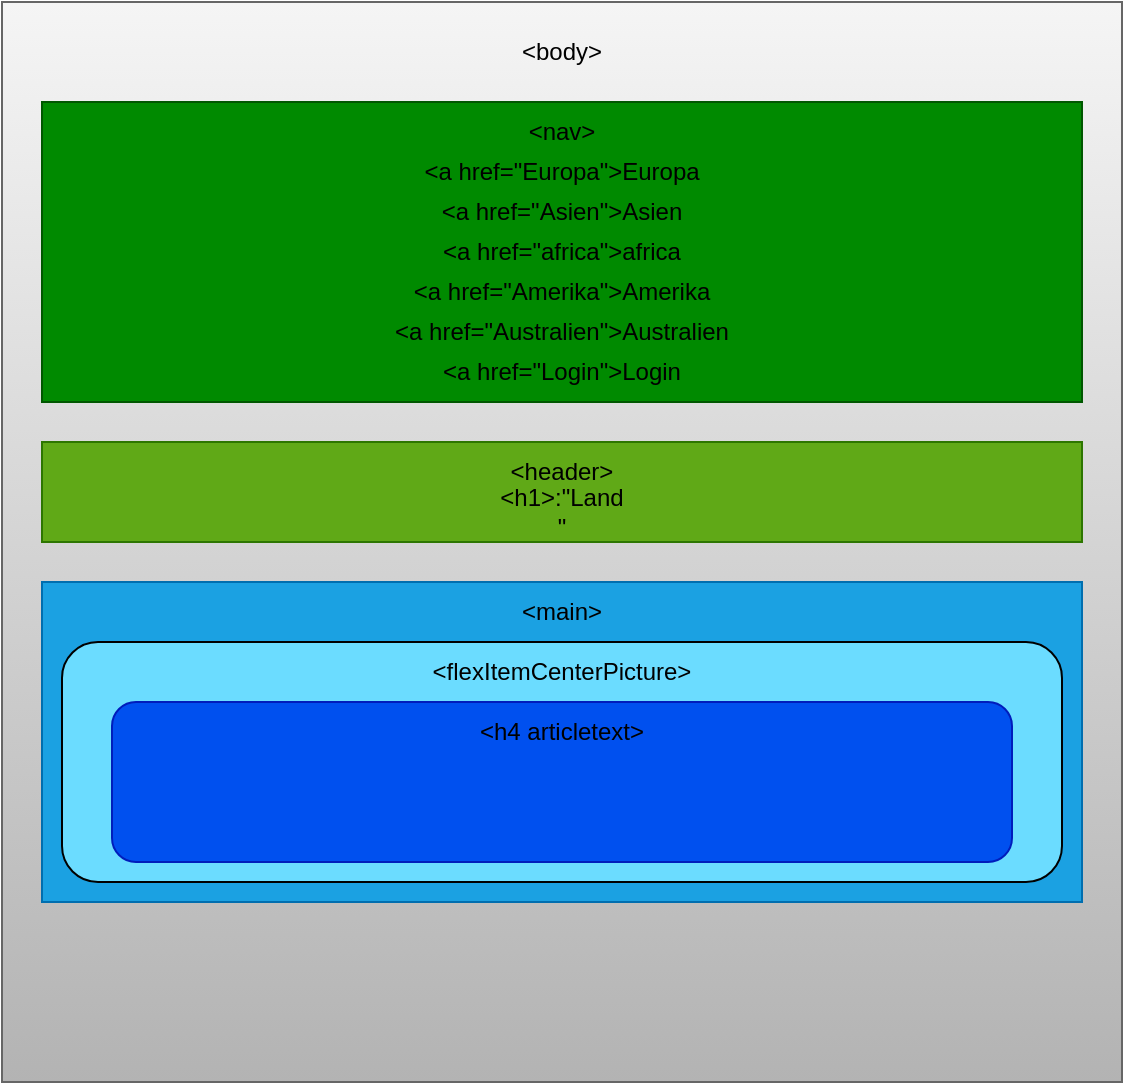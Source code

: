 <mxfile>
    <diagram id="Maf0ugVx__jtTe7lETxA" name="Seite-1">
        <mxGraphModel dx="784" dy="844" grid="1" gridSize="10" guides="1" tooltips="1" connect="1" arrows="1" fold="1" page="1" pageScale="1" pageWidth="827" pageHeight="1169" math="0" shadow="0">
            <root>
                <mxCell id="0"/>
                <mxCell id="1" parent="0"/>
                <mxCell id="2" value="" style="rounded=0;whiteSpace=wrap;html=1;fillColor=#f5f5f5;gradientColor=#b3b3b3;strokeColor=#666666;" vertex="1" parent="1">
                    <mxGeometry x="40" y="80" width="560" height="450" as="geometry"/>
                </mxCell>
                <mxCell id="3" value="" style="rounded=0;whiteSpace=wrap;html=1;fillColor=#f5f5f5;gradientColor=#b3b3b3;strokeColor=#666666;" vertex="1" parent="1">
                    <mxGeometry x="40" y="80" width="560" height="530" as="geometry"/>
                </mxCell>
                <mxCell id="5" value="" style="rounded=0;whiteSpace=wrap;html=1;fillColor=#008a00;fontColor=#ffffff;strokeColor=#005700;" vertex="1" parent="1">
                    <mxGeometry x="60" y="130" width="520" height="150" as="geometry"/>
                </mxCell>
                <mxCell id="6" value="" style="rounded=0;whiteSpace=wrap;html=1;fillColor=#f5f5f5;gradientColor=#b3b3b3;strokeColor=#666666;" vertex="1" parent="1">
                    <mxGeometry x="40" y="80" width="560" height="540" as="geometry"/>
                </mxCell>
                <mxCell id="7" value="&amp;lt;body&amp;gt;" style="text;html=1;align=center;verticalAlign=middle;whiteSpace=wrap;rounded=0;fontColor=#000;" vertex="1" parent="1">
                    <mxGeometry x="290" y="90" width="60" height="30" as="geometry"/>
                </mxCell>
                <mxCell id="8" value="" style="rounded=0;whiteSpace=wrap;html=1;fillColor=#008a00;fontColor=#ffffff;strokeColor=#005700;" vertex="1" parent="1">
                    <mxGeometry x="60" y="130" width="520" height="150" as="geometry"/>
                </mxCell>
                <mxCell id="9" value="&amp;lt;nav&amp;gt;" style="text;html=1;strokeColor=none;fillColor=none;align=center;verticalAlign=middle;whiteSpace=wrap;rounded=0;fontColor=#000000;" vertex="1" parent="1">
                    <mxGeometry x="290" y="130" width="60" height="30" as="geometry"/>
                </mxCell>
                <mxCell id="10" value="&amp;lt;a href=&quot;Europa&quot;&amp;gt;Europa" style="text;html=1;strokeColor=none;fillColor=none;align=center;verticalAlign=middle;whiteSpace=wrap;rounded=0;fontColor=#000000;" vertex="1" parent="1">
                    <mxGeometry x="205" y="150" width="230" height="30" as="geometry"/>
                </mxCell>
                <mxCell id="11" value="&amp;lt;a href=&quot;Asien&quot;&amp;gt;Asien" style="text;html=1;strokeColor=none;fillColor=none;align=center;verticalAlign=middle;whiteSpace=wrap;rounded=0;fontColor=#000000;" vertex="1" parent="1">
                    <mxGeometry x="205" y="170" width="230" height="30" as="geometry"/>
                </mxCell>
                <mxCell id="12" value="&amp;lt;a href=&quot;africa&quot;&amp;gt;africa" style="text;html=1;strokeColor=none;fillColor=none;align=center;verticalAlign=middle;whiteSpace=wrap;rounded=0;fontColor=#000000;" vertex="1" parent="1">
                    <mxGeometry x="205" y="190" width="230" height="30" as="geometry"/>
                </mxCell>
                <mxCell id="13" value="&amp;lt;a href=&quot;Amerika&quot;&amp;gt;Amerika" style="text;html=1;strokeColor=none;fillColor=none;align=center;verticalAlign=middle;whiteSpace=wrap;rounded=0;fontColor=#000000;" vertex="1" parent="1">
                    <mxGeometry x="205" y="210" width="230" height="30" as="geometry"/>
                </mxCell>
                <mxCell id="14" value="&amp;lt;a href=&quot;Australien&quot;&amp;gt;Australien" style="text;html=1;strokeColor=none;fillColor=none;align=center;verticalAlign=middle;whiteSpace=wrap;rounded=0;fontColor=#000000;" vertex="1" parent="1">
                    <mxGeometry x="205" y="230" width="230" height="30" as="geometry"/>
                </mxCell>
                <mxCell id="15" value="&amp;lt;a href=&quot;Login&quot;&amp;gt;Login" style="text;html=1;strokeColor=none;fillColor=none;align=center;verticalAlign=middle;whiteSpace=wrap;rounded=0;fontColor=#000000;" vertex="1" parent="1">
                    <mxGeometry x="205" y="250" width="230" height="30" as="geometry"/>
                </mxCell>
                <mxCell id="16" value="" style="rounded=0;whiteSpace=wrap;html=1;fillColor=#60a917;fontColor=#ffffff;strokeColor=#2D7600;" vertex="1" parent="1">
                    <mxGeometry x="60" y="300" width="520" height="50" as="geometry"/>
                </mxCell>
                <mxCell id="17" value="&amp;lt;h1&amp;gt;:&quot;Land&lt;span style=&quot;color: rgba(0, 0, 0, 0); font-family: monospace; font-size: 0px; text-align: start;&quot;&gt;%3CmxGraphModel%3E%3Croot%3E%3CmxCell%20id%3D%220%22%2F%3E%3CmxCell%20id%3D%221%22%20parent%3D%220%22%2F%3E%3CmxCell%20id%3D%222%22%20value%3D%22%22%20style%3D%22rounded%3D0%3BwhiteSpace%3Dwrap%3Bhtml%3D1%3BfontColor%3D%23ffffff%3BfillColor%3D%231ba1e2%3BstrokeColor%3D%23006EAF%3B%22%20vertex%3D%221%22%20parent%3D%221%22%3E%3CmxGeometry%20x%3D%2260%22%20y%3D%22370%22%20width%3D%22520%22%20height%3D%22890%22%20as%3D%22geometry%22%2F%3E%3C%2FmxCell%3E%3CmxCell%20id%3D%223%22%20value%3D%22%26amp%3Blt%3Bmain%26amp%3Bgt%3B%22%20style%3D%22text%3Bhtml%3D1%3BstrokeColor%3Dnone%3BfillColor%3Dnone%3Balign%3Dcenter%3BverticalAlign%3Dmiddle%3BwhiteSpace%3Dwrap%3Brounded%3D0%3BfontColor%3D%23000000%3B%22%20vertex%3D%221%22%20parent%3D%221%22%3E%3CmxGeometry%20x%3D%22290%22%20y%3D%22370%22%20width%3D%2260%22%20height%3D%2230%22%20as%3D%22geometry%22%2F%3E%3C%2FmxCell%3E%3C%2Froot%3E%3C%2FmxGraphModel%3E&lt;/span&gt;&lt;br&gt;&quot;" style="text;html=1;strokeColor=none;fillColor=none;align=center;verticalAlign=middle;whiteSpace=wrap;rounded=0;fontColor=#000000;" vertex="1" parent="1">
                    <mxGeometry x="205" y="320" width="230" height="30" as="geometry"/>
                </mxCell>
                <mxCell id="18" value="&amp;lt;header&amp;gt;" style="text;html=1;strokeColor=none;fillColor=none;align=center;verticalAlign=middle;whiteSpace=wrap;rounded=0;fontColor=#000000;" vertex="1" parent="1">
                    <mxGeometry x="290" y="300" width="60" height="30" as="geometry"/>
                </mxCell>
                <mxCell id="19" value="" style="rounded=0;whiteSpace=wrap;html=1;fontColor=#ffffff;fillColor=#1ba1e2;strokeColor=#006EAF;" vertex="1" parent="1">
                    <mxGeometry x="60" y="370" width="520" height="160" as="geometry"/>
                </mxCell>
                <mxCell id="20" value="&amp;lt;main&amp;gt;" style="text;html=1;strokeColor=none;fillColor=none;align=center;verticalAlign=middle;whiteSpace=wrap;rounded=0;fontColor=#000000;" vertex="1" parent="1">
                    <mxGeometry x="290" y="370" width="60" height="30" as="geometry"/>
                </mxCell>
                <mxCell id="21" value="" style="rounded=1;whiteSpace=wrap;html=1;fontColor=#000000;fillColor=#6BDCFF;" vertex="1" parent="1">
                    <mxGeometry x="70" y="400" width="500" height="120" as="geometry"/>
                </mxCell>
                <mxCell id="22" value="" style="rounded=1;whiteSpace=wrap;html=1;fontColor=#ffffff;fillColor=#0050ef;strokeColor=#001DBC;" vertex="1" parent="1">
                    <mxGeometry x="95" y="430" width="450" height="80" as="geometry"/>
                </mxCell>
                <mxCell id="26" value="&amp;lt;h4 articletext&amp;gt;" style="text;html=1;strokeColor=none;fillColor=none;align=center;verticalAlign=middle;whiteSpace=wrap;rounded=0;fontColor=#000000;" vertex="1" parent="1">
                    <mxGeometry x="245" y="430" width="150" height="30" as="geometry"/>
                </mxCell>
                <mxCell id="27" value="&amp;lt;flexItemCenterPicture&amp;gt;" style="text;html=1;strokeColor=none;fillColor=none;align=center;verticalAlign=middle;whiteSpace=wrap;rounded=0;fontColor=#000000;" vertex="1" parent="1">
                    <mxGeometry x="245" y="400" width="150" height="30" as="geometry"/>
                </mxCell>
            </root>
        </mxGraphModel>
    </diagram>
</mxfile>